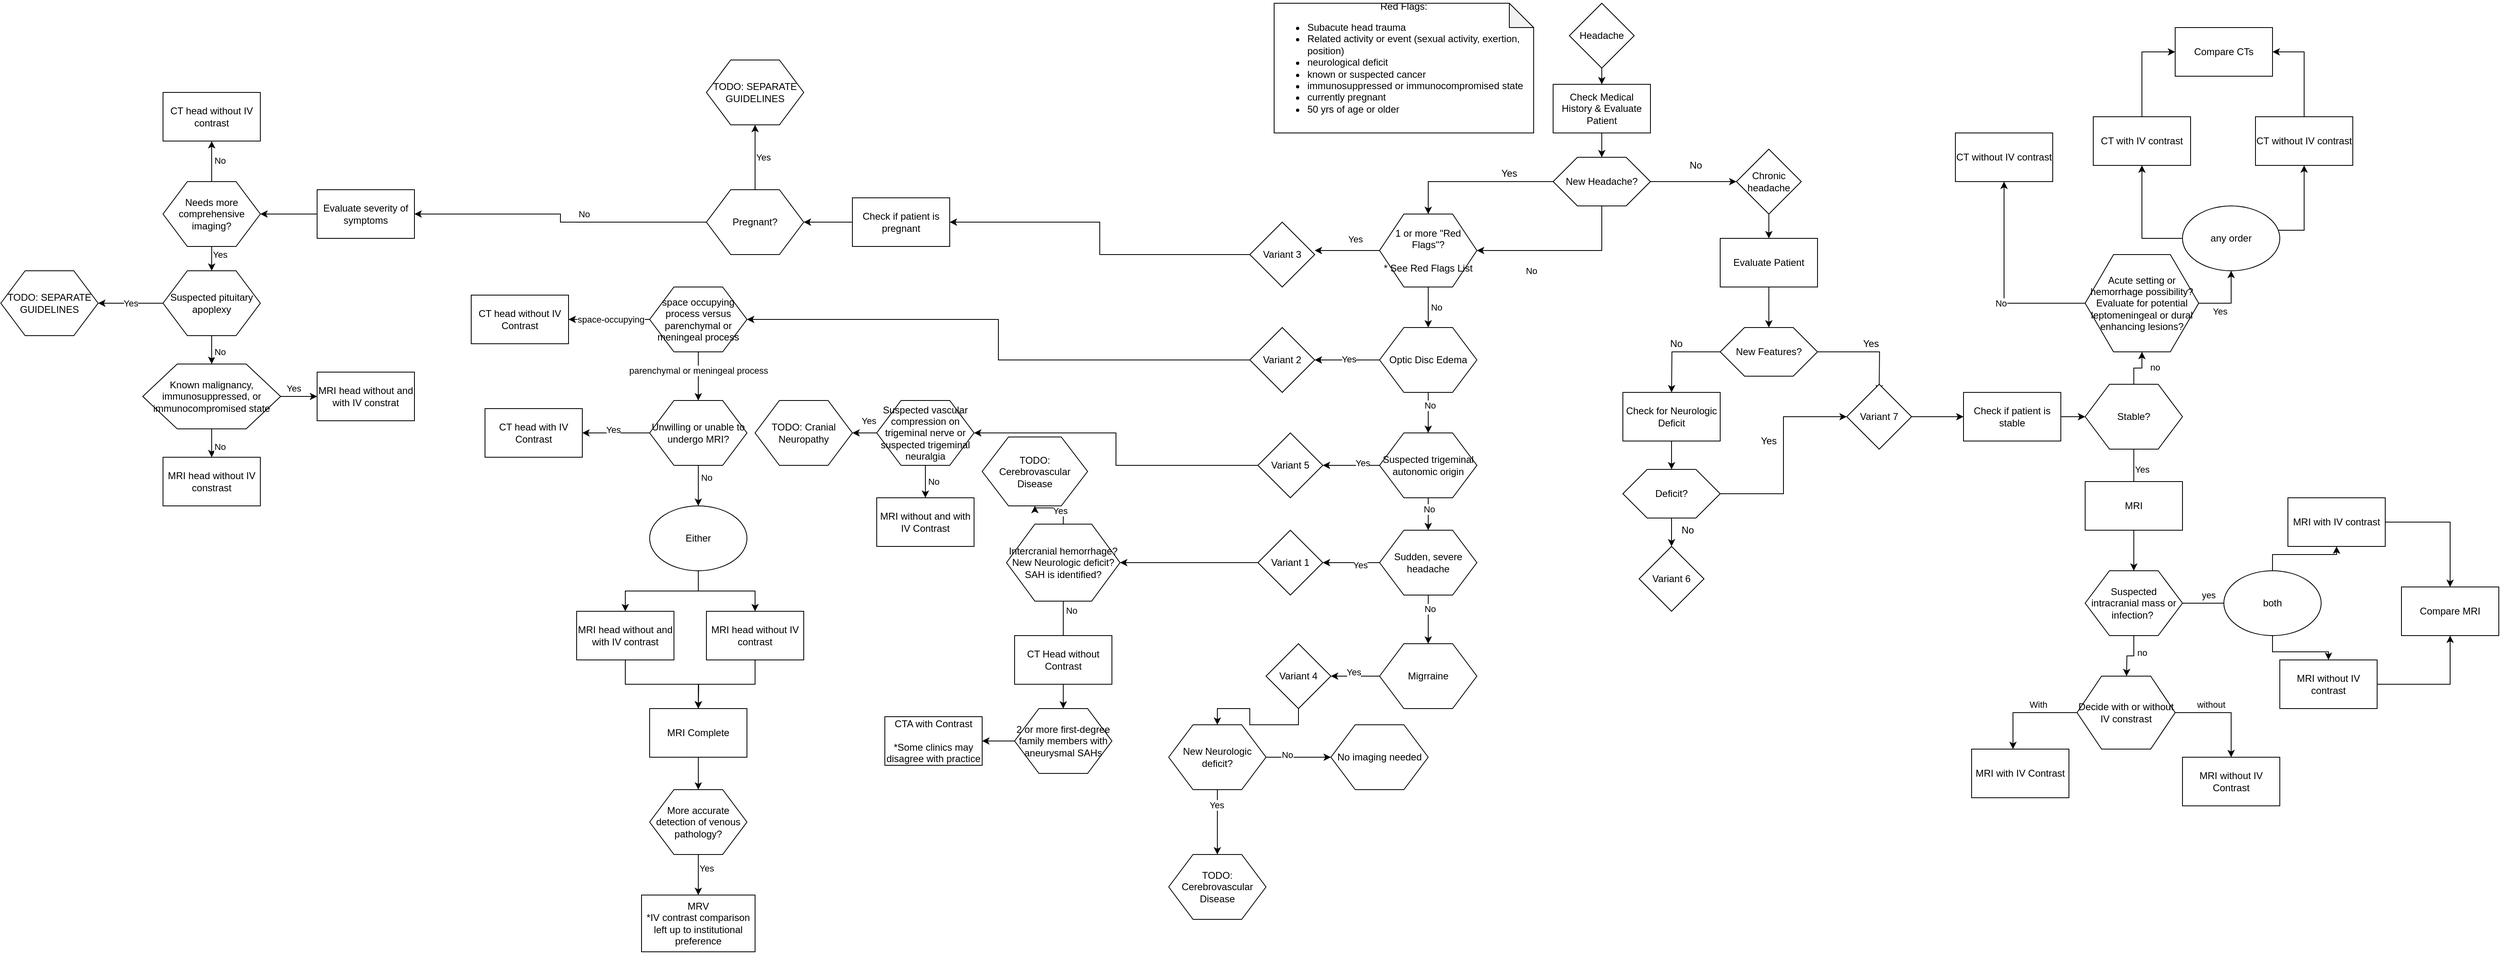 <mxfile version="13.3.1" type="github">
  <diagram id="C5RBs43oDa-KdzZeNtuy" name="Page-1">
    <mxGraphModel dx="3192" dy="763" grid="1" gridSize="10" guides="1" tooltips="1" connect="1" arrows="1" fold="1" page="1" pageScale="1" pageWidth="827" pageHeight="1169" math="0" shadow="0">
      <root>
        <mxCell id="WIyWlLk6GJQsqaUBKTNV-0" />
        <mxCell id="WIyWlLk6GJQsqaUBKTNV-1" parent="WIyWlLk6GJQsqaUBKTNV-0" />
        <mxCell id="Id9Vc4TAqnPLpu0wvonf-26" style="edgeStyle=orthogonalEdgeStyle;rounded=0;orthogonalLoop=1;jettySize=auto;html=1;entryX=0.5;entryY=0;entryDx=0;entryDy=0;" parent="WIyWlLk6GJQsqaUBKTNV-1" source="Id9Vc4TAqnPLpu0wvonf-0" target="Id9Vc4TAqnPLpu0wvonf-25" edge="1">
          <mxGeometry relative="1" as="geometry" />
        </mxCell>
        <mxCell id="Id9Vc4TAqnPLpu0wvonf-0" value="Headache" style="rhombus;whiteSpace=wrap;html=1;" parent="WIyWlLk6GJQsqaUBKTNV-1" vertex="1">
          <mxGeometry x="374" y="10" width="80" height="80" as="geometry" />
        </mxCell>
        <mxCell id="Id9Vc4TAqnPLpu0wvonf-4" value="" style="edgeStyle=orthogonalEdgeStyle;rounded=0;orthogonalLoop=1;jettySize=auto;html=1;" parent="WIyWlLk6GJQsqaUBKTNV-1" source="Id9Vc4TAqnPLpu0wvonf-1" target="Id9Vc4TAqnPLpu0wvonf-3" edge="1">
          <mxGeometry relative="1" as="geometry" />
        </mxCell>
        <mxCell id="Id9Vc4TAqnPLpu0wvonf-6" value="" style="edgeStyle=orthogonalEdgeStyle;rounded=0;orthogonalLoop=1;jettySize=auto;html=1;entryX=0;entryY=0.5;entryDx=0;entryDy=0;" parent="WIyWlLk6GJQsqaUBKTNV-1" source="Id9Vc4TAqnPLpu0wvonf-1" target="Id9Vc4TAqnPLpu0wvonf-9" edge="1">
          <mxGeometry relative="1" as="geometry">
            <mxPoint x="559.966" y="260" as="targetPoint" />
          </mxGeometry>
        </mxCell>
        <mxCell id="Id9Vc4TAqnPLpu0wvonf-107" style="edgeStyle=orthogonalEdgeStyle;rounded=0;orthogonalLoop=1;jettySize=auto;html=1;exitX=0.5;exitY=1;exitDx=0;exitDy=0;entryX=1;entryY=0.5;entryDx=0;entryDy=0;" parent="WIyWlLk6GJQsqaUBKTNV-1" source="Id9Vc4TAqnPLpu0wvonf-1" target="Id9Vc4TAqnPLpu0wvonf-3" edge="1">
          <mxGeometry relative="1" as="geometry" />
        </mxCell>
        <mxCell id="Id9Vc4TAqnPLpu0wvonf-108" value="No" style="edgeLabel;html=1;align=center;verticalAlign=middle;resizable=0;points=[];" parent="Id9Vc4TAqnPLpu0wvonf-107" vertex="1" connectable="0">
          <mxGeometry x="-0.588" y="-27" relative="1" as="geometry">
            <mxPoint x="-60" y="37" as="offset" />
          </mxGeometry>
        </mxCell>
        <mxCell id="Id9Vc4TAqnPLpu0wvonf-1" value="New Headache?" style="shape=hexagon;perimeter=hexagonPerimeter2;rounded=0;whiteSpace=wrap;html=1;" parent="WIyWlLk6GJQsqaUBKTNV-1" vertex="1">
          <mxGeometry x="354" y="200" width="120" height="60" as="geometry" />
        </mxCell>
        <mxCell id="Id9Vc4TAqnPLpu0wvonf-110" style="edgeStyle=orthogonalEdgeStyle;rounded=0;orthogonalLoop=1;jettySize=auto;html=1;exitX=0.5;exitY=1;exitDx=0;exitDy=0;entryX=0.5;entryY=0;entryDx=0;entryDy=0;" parent="WIyWlLk6GJQsqaUBKTNV-1" source="Id9Vc4TAqnPLpu0wvonf-3" edge="1">
          <mxGeometry relative="1" as="geometry">
            <mxPoint x="200" y="360" as="targetPoint" />
          </mxGeometry>
        </mxCell>
        <mxCell id="Id9Vc4TAqnPLpu0wvonf-115" value="" style="edgeStyle=orthogonalEdgeStyle;rounded=0;orthogonalLoop=1;jettySize=auto;html=1;" parent="WIyWlLk6GJQsqaUBKTNV-1" source="Id9Vc4TAqnPLpu0wvonf-3" edge="1">
          <mxGeometry relative="1" as="geometry">
            <mxPoint x="60" y="315" as="targetPoint" />
          </mxGeometry>
        </mxCell>
        <mxCell id="Id9Vc4TAqnPLpu0wvonf-116" value="Yes" style="edgeLabel;html=1;align=center;verticalAlign=middle;resizable=0;points=[];" parent="Id9Vc4TAqnPLpu0wvonf-115" vertex="1" connectable="0">
          <mxGeometry x="0.025" y="-2" relative="1" as="geometry">
            <mxPoint x="11" y="-13" as="offset" />
          </mxGeometry>
        </mxCell>
        <mxCell id="Id9Vc4TAqnPLpu0wvonf-119" style="edgeStyle=orthogonalEdgeStyle;rounded=0;orthogonalLoop=1;jettySize=auto;html=1;" parent="WIyWlLk6GJQsqaUBKTNV-1" source="Id9Vc4TAqnPLpu0wvonf-3" target="Id9Vc4TAqnPLpu0wvonf-118" edge="1">
          <mxGeometry relative="1" as="geometry" />
        </mxCell>
        <mxCell id="Id9Vc4TAqnPLpu0wvonf-120" value="No" style="edgeLabel;html=1;align=center;verticalAlign=middle;resizable=0;points=[];" parent="Id9Vc4TAqnPLpu0wvonf-119" vertex="1" connectable="0">
          <mxGeometry y="4" relative="1" as="geometry">
            <mxPoint x="6" as="offset" />
          </mxGeometry>
        </mxCell>
        <mxCell id="Id9Vc4TAqnPLpu0wvonf-3" value="1 or more &quot;Red Flags&quot;?&lt;br&gt;&lt;br&gt;* See Red Flags List" style="shape=hexagon;perimeter=hexagonPerimeter2;rounded=0;whiteSpace=wrap;html=1;" parent="WIyWlLk6GJQsqaUBKTNV-1" vertex="1">
          <mxGeometry x="140" y="270" width="120" height="90" as="geometry" />
        </mxCell>
        <mxCell id="Id9Vc4TAqnPLpu0wvonf-7" value="Yes" style="text;html=1;strokeColor=none;fillColor=none;align=center;verticalAlign=middle;whiteSpace=wrap;rounded=0;" parent="WIyWlLk6GJQsqaUBKTNV-1" vertex="1">
          <mxGeometry x="280" y="210" width="40" height="20" as="geometry" />
        </mxCell>
        <mxCell id="Id9Vc4TAqnPLpu0wvonf-8" value="No" style="text;html=1;strokeColor=none;fillColor=none;align=center;verticalAlign=middle;whiteSpace=wrap;rounded=0;" parent="WIyWlLk6GJQsqaUBKTNV-1" vertex="1">
          <mxGeometry x="510" y="200" width="40" height="20" as="geometry" />
        </mxCell>
        <mxCell id="Id9Vc4TAqnPLpu0wvonf-29" style="edgeStyle=orthogonalEdgeStyle;rounded=0;orthogonalLoop=1;jettySize=auto;html=1;exitX=0.5;exitY=1;exitDx=0;exitDy=0;" parent="WIyWlLk6GJQsqaUBKTNV-1" source="Id9Vc4TAqnPLpu0wvonf-9" target="Id9Vc4TAqnPLpu0wvonf-28" edge="1">
          <mxGeometry relative="1" as="geometry" />
        </mxCell>
        <mxCell id="Id9Vc4TAqnPLpu0wvonf-9" value="Chronic headache" style="rhombus;whiteSpace=wrap;html=1;" parent="WIyWlLk6GJQsqaUBKTNV-1" vertex="1">
          <mxGeometry x="580" y="190" width="80" height="80" as="geometry" />
        </mxCell>
        <mxCell id="Id9Vc4TAqnPLpu0wvonf-13" value="" style="edgeStyle=orthogonalEdgeStyle;rounded=0;orthogonalLoop=1;jettySize=auto;html=1;" parent="WIyWlLk6GJQsqaUBKTNV-1" source="Id9Vc4TAqnPLpu0wvonf-10" edge="1">
          <mxGeometry relative="1" as="geometry">
            <mxPoint x="500.034" y="490.0" as="targetPoint" />
          </mxGeometry>
        </mxCell>
        <mxCell id="Id9Vc4TAqnPLpu0wvonf-15" value="" style="edgeStyle=orthogonalEdgeStyle;rounded=0;orthogonalLoop=1;jettySize=auto;html=1;" parent="WIyWlLk6GJQsqaUBKTNV-1" source="Id9Vc4TAqnPLpu0wvonf-10" edge="1">
          <mxGeometry relative="1" as="geometry">
            <mxPoint x="755.966" y="490.0" as="targetPoint" />
          </mxGeometry>
        </mxCell>
        <mxCell id="Id9Vc4TAqnPLpu0wvonf-10" value="New Features?" style="shape=hexagon;perimeter=hexagonPerimeter2;rounded=0;whiteSpace=wrap;html=1;" parent="WIyWlLk6GJQsqaUBKTNV-1" vertex="1">
          <mxGeometry x="560" y="410" width="120" height="60" as="geometry" />
        </mxCell>
        <mxCell id="Id9Vc4TAqnPLpu0wvonf-16" value="Variant 6" style="rhombus;whiteSpace=wrap;html=1;" parent="WIyWlLk6GJQsqaUBKTNV-1" vertex="1">
          <mxGeometry x="460" y="680" width="80" height="80" as="geometry" />
        </mxCell>
        <mxCell id="Id9Vc4TAqnPLpu0wvonf-38" style="edgeStyle=orthogonalEdgeStyle;rounded=0;orthogonalLoop=1;jettySize=auto;html=1;entryX=0;entryY=0.5;entryDx=0;entryDy=0;" parent="WIyWlLk6GJQsqaUBKTNV-1" source="Id9Vc4TAqnPLpu0wvonf-17" target="Id9Vc4TAqnPLpu0wvonf-37" edge="1">
          <mxGeometry relative="1" as="geometry" />
        </mxCell>
        <mxCell id="Id9Vc4TAqnPLpu0wvonf-17" value="Variant 7" style="rhombus;whiteSpace=wrap;html=1;" parent="WIyWlLk6GJQsqaUBKTNV-1" vertex="1">
          <mxGeometry x="716" y="480" width="80" height="80" as="geometry" />
        </mxCell>
        <mxCell id="Id9Vc4TAqnPLpu0wvonf-18" value="No" style="text;html=1;strokeColor=none;fillColor=none;align=center;verticalAlign=middle;whiteSpace=wrap;rounded=0;" parent="WIyWlLk6GJQsqaUBKTNV-1" vertex="1">
          <mxGeometry x="486" y="420" width="40" height="20" as="geometry" />
        </mxCell>
        <mxCell id="Id9Vc4TAqnPLpu0wvonf-19" value="Yes" style="text;html=1;strokeColor=none;fillColor=none;align=center;verticalAlign=middle;whiteSpace=wrap;rounded=0;" parent="WIyWlLk6GJQsqaUBKTNV-1" vertex="1">
          <mxGeometry x="726" y="420" width="40" height="20" as="geometry" />
        </mxCell>
        <mxCell id="Id9Vc4TAqnPLpu0wvonf-34" style="edgeStyle=orthogonalEdgeStyle;rounded=0;orthogonalLoop=1;jettySize=auto;html=1;entryX=0.5;entryY=0;entryDx=0;entryDy=0;" parent="WIyWlLk6GJQsqaUBKTNV-1" source="Id9Vc4TAqnPLpu0wvonf-20" target="Id9Vc4TAqnPLpu0wvonf-31" edge="1">
          <mxGeometry relative="1" as="geometry" />
        </mxCell>
        <mxCell id="Id9Vc4TAqnPLpu0wvonf-20" value="Check for Neurologic Deficit" style="rounded=0;whiteSpace=wrap;html=1;" parent="WIyWlLk6GJQsqaUBKTNV-1" vertex="1">
          <mxGeometry x="440" y="490" width="120" height="60" as="geometry" />
        </mxCell>
        <mxCell id="Id9Vc4TAqnPLpu0wvonf-23" value="No" style="text;html=1;strokeColor=none;fillColor=none;align=center;verticalAlign=middle;whiteSpace=wrap;rounded=0;" parent="WIyWlLk6GJQsqaUBKTNV-1" vertex="1">
          <mxGeometry x="500" y="650" width="40" height="20" as="geometry" />
        </mxCell>
        <mxCell id="Id9Vc4TAqnPLpu0wvonf-24" value="Yes" style="text;html=1;strokeColor=none;fillColor=none;align=center;verticalAlign=middle;whiteSpace=wrap;rounded=0;" parent="WIyWlLk6GJQsqaUBKTNV-1" vertex="1">
          <mxGeometry x="600" y="540" width="40" height="20" as="geometry" />
        </mxCell>
        <mxCell id="Id9Vc4TAqnPLpu0wvonf-27" style="edgeStyle=orthogonalEdgeStyle;rounded=0;orthogonalLoop=1;jettySize=auto;html=1;entryX=0.5;entryY=0;entryDx=0;entryDy=0;" parent="WIyWlLk6GJQsqaUBKTNV-1" source="Id9Vc4TAqnPLpu0wvonf-25" target="Id9Vc4TAqnPLpu0wvonf-1" edge="1">
          <mxGeometry relative="1" as="geometry" />
        </mxCell>
        <mxCell id="Id9Vc4TAqnPLpu0wvonf-25" value="Check Medical History &amp;amp; Evaluate Patient" style="rounded=0;whiteSpace=wrap;html=1;" parent="WIyWlLk6GJQsqaUBKTNV-1" vertex="1">
          <mxGeometry x="354" y="110" width="120" height="60" as="geometry" />
        </mxCell>
        <mxCell id="Id9Vc4TAqnPLpu0wvonf-30" style="edgeStyle=orthogonalEdgeStyle;rounded=0;orthogonalLoop=1;jettySize=auto;html=1;entryX=0.5;entryY=0;entryDx=0;entryDy=0;" parent="WIyWlLk6GJQsqaUBKTNV-1" source="Id9Vc4TAqnPLpu0wvonf-28" target="Id9Vc4TAqnPLpu0wvonf-10" edge="1">
          <mxGeometry relative="1" as="geometry" />
        </mxCell>
        <mxCell id="Id9Vc4TAqnPLpu0wvonf-28" value="Evaluate Patient" style="rounded=0;whiteSpace=wrap;html=1;" parent="WIyWlLk6GJQsqaUBKTNV-1" vertex="1">
          <mxGeometry x="560" y="300" width="120" height="60" as="geometry" />
        </mxCell>
        <mxCell id="Id9Vc4TAqnPLpu0wvonf-32" style="edgeStyle=orthogonalEdgeStyle;rounded=0;orthogonalLoop=1;jettySize=auto;html=1;entryX=0;entryY=0.5;entryDx=0;entryDy=0;" parent="WIyWlLk6GJQsqaUBKTNV-1" source="Id9Vc4TAqnPLpu0wvonf-31" target="Id9Vc4TAqnPLpu0wvonf-17" edge="1">
          <mxGeometry relative="1" as="geometry" />
        </mxCell>
        <mxCell id="Id9Vc4TAqnPLpu0wvonf-33" style="edgeStyle=orthogonalEdgeStyle;rounded=0;orthogonalLoop=1;jettySize=auto;html=1;entryX=0.5;entryY=0;entryDx=0;entryDy=0;" parent="WIyWlLk6GJQsqaUBKTNV-1" source="Id9Vc4TAqnPLpu0wvonf-31" target="Id9Vc4TAqnPLpu0wvonf-16" edge="1">
          <mxGeometry relative="1" as="geometry" />
        </mxCell>
        <mxCell id="Id9Vc4TAqnPLpu0wvonf-31" value="Deficit?" style="shape=hexagon;perimeter=hexagonPerimeter2;rounded=0;whiteSpace=wrap;html=1;" parent="WIyWlLk6GJQsqaUBKTNV-1" vertex="1">
          <mxGeometry x="440" y="585" width="120" height="60" as="geometry" />
        </mxCell>
        <mxCell id="Id9Vc4TAqnPLpu0wvonf-40" style="edgeStyle=orthogonalEdgeStyle;rounded=0;orthogonalLoop=1;jettySize=auto;html=1;entryX=0;entryY=0.5;entryDx=0;entryDy=0;" parent="WIyWlLk6GJQsqaUBKTNV-1" source="Id9Vc4TAqnPLpu0wvonf-37" target="Id9Vc4TAqnPLpu0wvonf-39" edge="1">
          <mxGeometry relative="1" as="geometry" />
        </mxCell>
        <mxCell id="Id9Vc4TAqnPLpu0wvonf-37" value="Check if patient is stable" style="rounded=0;whiteSpace=wrap;html=1;" parent="WIyWlLk6GJQsqaUBKTNV-1" vertex="1">
          <mxGeometry x="860" y="490" width="120" height="60" as="geometry" />
        </mxCell>
        <mxCell id="Id9Vc4TAqnPLpu0wvonf-42" value="" style="edgeStyle=orthogonalEdgeStyle;rounded=0;orthogonalLoop=1;jettySize=auto;html=1;" parent="WIyWlLk6GJQsqaUBKTNV-1" source="Id9Vc4TAqnPLpu0wvonf-39" edge="1">
          <mxGeometry relative="1" as="geometry">
            <mxPoint x="1070" y="640" as="targetPoint" />
          </mxGeometry>
        </mxCell>
        <mxCell id="Id9Vc4TAqnPLpu0wvonf-43" value="Yes" style="edgeLabel;html=1;align=center;verticalAlign=middle;resizable=0;points=[];" parent="Id9Vc4TAqnPLpu0wvonf-42" vertex="1" connectable="0">
          <mxGeometry x="-0.075" y="3" relative="1" as="geometry">
            <mxPoint x="7" y="-12.5" as="offset" />
          </mxGeometry>
        </mxCell>
        <mxCell id="Id9Vc4TAqnPLpu0wvonf-63" style="edgeStyle=orthogonalEdgeStyle;rounded=0;orthogonalLoop=1;jettySize=auto;html=1;entryX=0.5;entryY=1;entryDx=0;entryDy=0;" parent="WIyWlLk6GJQsqaUBKTNV-1" source="Id9Vc4TAqnPLpu0wvonf-39" target="Id9Vc4TAqnPLpu0wvonf-50" edge="1">
          <mxGeometry relative="1" as="geometry" />
        </mxCell>
        <mxCell id="Id9Vc4TAqnPLpu0wvonf-76" value="no" style="edgeLabel;html=1;align=center;verticalAlign=middle;resizable=0;points=[];" parent="Id9Vc4TAqnPLpu0wvonf-63" vertex="1" connectable="0">
          <mxGeometry y="1" relative="1" as="geometry">
            <mxPoint x="21" as="offset" />
          </mxGeometry>
        </mxCell>
        <mxCell id="Id9Vc4TAqnPLpu0wvonf-39" value="Stable?" style="shape=hexagon;perimeter=hexagonPerimeter2;whiteSpace=wrap;html=1;" parent="WIyWlLk6GJQsqaUBKTNV-1" vertex="1">
          <mxGeometry x="1010" y="480" width="120" height="80" as="geometry" />
        </mxCell>
        <mxCell id="Id9Vc4TAqnPLpu0wvonf-47" value="CT without IV contrast" style="rounded=0;whiteSpace=wrap;html=1;" parent="WIyWlLk6GJQsqaUBKTNV-1" vertex="1">
          <mxGeometry x="850" y="170" width="120" height="60" as="geometry" />
        </mxCell>
        <mxCell id="Id9Vc4TAqnPLpu0wvonf-78" style="edgeStyle=orthogonalEdgeStyle;rounded=0;orthogonalLoop=1;jettySize=auto;html=1;entryX=0.5;entryY=0;entryDx=0;entryDy=0;" parent="WIyWlLk6GJQsqaUBKTNV-1" source="Id9Vc4TAqnPLpu0wvonf-49" target="Id9Vc4TAqnPLpu0wvonf-77" edge="1">
          <mxGeometry relative="1" as="geometry" />
        </mxCell>
        <mxCell id="Id9Vc4TAqnPLpu0wvonf-49" value="MRI" style="rounded=0;whiteSpace=wrap;html=1;" parent="WIyWlLk6GJQsqaUBKTNV-1" vertex="1">
          <mxGeometry x="1010" y="600" width="120" height="60" as="geometry" />
        </mxCell>
        <mxCell id="Id9Vc4TAqnPLpu0wvonf-64" style="edgeStyle=orthogonalEdgeStyle;rounded=0;orthogonalLoop=1;jettySize=auto;html=1;" parent="WIyWlLk6GJQsqaUBKTNV-1" source="Id9Vc4TAqnPLpu0wvonf-50" target="Id9Vc4TAqnPLpu0wvonf-47" edge="1">
          <mxGeometry relative="1" as="geometry" />
        </mxCell>
        <mxCell id="Id9Vc4TAqnPLpu0wvonf-74" value="No" style="edgeLabel;html=1;align=center;verticalAlign=middle;resizable=0;points=[];" parent="Id9Vc4TAqnPLpu0wvonf-64" vertex="1" connectable="0">
          <mxGeometry x="-0.133" y="2" relative="1" as="geometry">
            <mxPoint x="-2" y="8" as="offset" />
          </mxGeometry>
        </mxCell>
        <mxCell id="Id9Vc4TAqnPLpu0wvonf-66" style="edgeStyle=orthogonalEdgeStyle;rounded=0;orthogonalLoop=1;jettySize=auto;html=1;exitX=1;exitY=0.5;exitDx=0;exitDy=0;entryX=0.5;entryY=1;entryDx=0;entryDy=0;" parent="WIyWlLk6GJQsqaUBKTNV-1" source="Id9Vc4TAqnPLpu0wvonf-50" target="Id9Vc4TAqnPLpu0wvonf-65" edge="1">
          <mxGeometry relative="1" as="geometry" />
        </mxCell>
        <mxCell id="Id9Vc4TAqnPLpu0wvonf-75" value="Yes" style="edgeLabel;html=1;align=center;verticalAlign=middle;resizable=0;points=[];" parent="Id9Vc4TAqnPLpu0wvonf-66" vertex="1" connectable="0">
          <mxGeometry x="-0.367" y="1" relative="1" as="geometry">
            <mxPoint y="11" as="offset" />
          </mxGeometry>
        </mxCell>
        <mxCell id="Id9Vc4TAqnPLpu0wvonf-50" value="Acute setting or hemorrhage possibility? Evaluate for potential leptomeningeal or dural enhancing lesions?" style="shape=hexagon;perimeter=hexagonPerimeter2;whiteSpace=wrap;html=1;" parent="WIyWlLk6GJQsqaUBKTNV-1" vertex="1">
          <mxGeometry x="1010" y="320" width="140" height="120" as="geometry" />
        </mxCell>
        <mxCell id="Id9Vc4TAqnPLpu0wvonf-72" style="edgeStyle=orthogonalEdgeStyle;rounded=0;orthogonalLoop=1;jettySize=auto;html=1;entryX=0.5;entryY=1;entryDx=0;entryDy=0;" parent="WIyWlLk6GJQsqaUBKTNV-1" source="Id9Vc4TAqnPLpu0wvonf-65" target="Id9Vc4TAqnPLpu0wvonf-67" edge="1">
          <mxGeometry relative="1" as="geometry">
            <Array as="points">
              <mxPoint x="1080" y="300" />
            </Array>
          </mxGeometry>
        </mxCell>
        <mxCell id="Id9Vc4TAqnPLpu0wvonf-73" style="edgeStyle=orthogonalEdgeStyle;rounded=0;orthogonalLoop=1;jettySize=auto;html=1;entryX=0.5;entryY=1;entryDx=0;entryDy=0;" parent="WIyWlLk6GJQsqaUBKTNV-1" source="Id9Vc4TAqnPLpu0wvonf-65" target="Id9Vc4TAqnPLpu0wvonf-68" edge="1">
          <mxGeometry relative="1" as="geometry">
            <Array as="points">
              <mxPoint x="1280" y="290" />
              <mxPoint x="1280" y="290" />
            </Array>
          </mxGeometry>
        </mxCell>
        <mxCell id="Id9Vc4TAqnPLpu0wvonf-65" value="any order" style="ellipse;whiteSpace=wrap;html=1;" parent="WIyWlLk6GJQsqaUBKTNV-1" vertex="1">
          <mxGeometry x="1130" y="260" width="120" height="80" as="geometry" />
        </mxCell>
        <mxCell id="Id9Vc4TAqnPLpu0wvonf-70" style="edgeStyle=orthogonalEdgeStyle;rounded=0;orthogonalLoop=1;jettySize=auto;html=1;entryX=0;entryY=0.5;entryDx=0;entryDy=0;" parent="WIyWlLk6GJQsqaUBKTNV-1" source="Id9Vc4TAqnPLpu0wvonf-67" target="Id9Vc4TAqnPLpu0wvonf-69" edge="1">
          <mxGeometry relative="1" as="geometry" />
        </mxCell>
        <mxCell id="Id9Vc4TAqnPLpu0wvonf-67" value="CT with IV contrast" style="rounded=0;whiteSpace=wrap;html=1;" parent="WIyWlLk6GJQsqaUBKTNV-1" vertex="1">
          <mxGeometry x="1020" y="150" width="120" height="60" as="geometry" />
        </mxCell>
        <mxCell id="Id9Vc4TAqnPLpu0wvonf-71" style="edgeStyle=orthogonalEdgeStyle;rounded=0;orthogonalLoop=1;jettySize=auto;html=1;entryX=1;entryY=0.5;entryDx=0;entryDy=0;" parent="WIyWlLk6GJQsqaUBKTNV-1" source="Id9Vc4TAqnPLpu0wvonf-68" target="Id9Vc4TAqnPLpu0wvonf-69" edge="1">
          <mxGeometry relative="1" as="geometry" />
        </mxCell>
        <mxCell id="Id9Vc4TAqnPLpu0wvonf-68" value="CT without IV contrast" style="rounded=0;whiteSpace=wrap;html=1;" parent="WIyWlLk6GJQsqaUBKTNV-1" vertex="1">
          <mxGeometry x="1220" y="150" width="120" height="60" as="geometry" />
        </mxCell>
        <mxCell id="Id9Vc4TAqnPLpu0wvonf-69" value="Compare CTs" style="rounded=0;whiteSpace=wrap;html=1;" parent="WIyWlLk6GJQsqaUBKTNV-1" vertex="1">
          <mxGeometry x="1121" y="40" width="120" height="60" as="geometry" />
        </mxCell>
        <mxCell id="Id9Vc4TAqnPLpu0wvonf-80" value="" style="edgeStyle=orthogonalEdgeStyle;rounded=0;orthogonalLoop=1;jettySize=auto;html=1;" parent="WIyWlLk6GJQsqaUBKTNV-1" source="Id9Vc4TAqnPLpu0wvonf-77" edge="1">
          <mxGeometry relative="1" as="geometry">
            <mxPoint x="1210" y="750" as="targetPoint" />
          </mxGeometry>
        </mxCell>
        <mxCell id="Id9Vc4TAqnPLpu0wvonf-86" value="yes" style="edgeLabel;html=1;align=center;verticalAlign=middle;resizable=0;points=[];" parent="Id9Vc4TAqnPLpu0wvonf-80" vertex="1" connectable="0">
          <mxGeometry x="-0.2" y="-1" relative="1" as="geometry">
            <mxPoint y="-11" as="offset" />
          </mxGeometry>
        </mxCell>
        <mxCell id="Id9Vc4TAqnPLpu0wvonf-82" value="" style="edgeStyle=orthogonalEdgeStyle;rounded=0;orthogonalLoop=1;jettySize=auto;html=1;" parent="WIyWlLk6GJQsqaUBKTNV-1" source="Id9Vc4TAqnPLpu0wvonf-77" edge="1">
          <mxGeometry relative="1" as="geometry">
            <mxPoint x="1061" y="840" as="targetPoint" />
          </mxGeometry>
        </mxCell>
        <mxCell id="Id9Vc4TAqnPLpu0wvonf-87" value="no" style="edgeLabel;html=1;align=center;verticalAlign=middle;resizable=0;points=[];" parent="Id9Vc4TAqnPLpu0wvonf-82" vertex="1" connectable="0">
          <mxGeometry x="-0.288" y="1" relative="1" as="geometry">
            <mxPoint x="9" as="offset" />
          </mxGeometry>
        </mxCell>
        <mxCell id="Id9Vc4TAqnPLpu0wvonf-77" value="Suspected intracranial mass or infection?&amp;nbsp;" style="shape=hexagon;perimeter=hexagonPerimeter2;whiteSpace=wrap;html=1;" parent="WIyWlLk6GJQsqaUBKTNV-1" vertex="1">
          <mxGeometry x="1010" y="710" width="120" height="80" as="geometry" />
        </mxCell>
        <mxCell id="Id9Vc4TAqnPLpu0wvonf-89" value="" style="edgeStyle=orthogonalEdgeStyle;rounded=0;orthogonalLoop=1;jettySize=auto;html=1;entryX=0.5;entryY=1;entryDx=0;entryDy=0;" parent="WIyWlLk6GJQsqaUBKTNV-1" source="Id9Vc4TAqnPLpu0wvonf-85" target="Id9Vc4TAqnPLpu0wvonf-90" edge="1">
          <mxGeometry relative="1" as="geometry">
            <mxPoint x="1241" y="670" as="targetPoint" />
          </mxGeometry>
        </mxCell>
        <mxCell id="Id9Vc4TAqnPLpu0wvonf-92" style="edgeStyle=orthogonalEdgeStyle;rounded=0;orthogonalLoop=1;jettySize=auto;html=1;entryX=0.5;entryY=0;entryDx=0;entryDy=0;" parent="WIyWlLk6GJQsqaUBKTNV-1" source="Id9Vc4TAqnPLpu0wvonf-85" target="Id9Vc4TAqnPLpu0wvonf-91" edge="1">
          <mxGeometry relative="1" as="geometry" />
        </mxCell>
        <mxCell id="Id9Vc4TAqnPLpu0wvonf-85" value="both" style="ellipse;whiteSpace=wrap;html=1;" parent="WIyWlLk6GJQsqaUBKTNV-1" vertex="1">
          <mxGeometry x="1181" y="710" width="120" height="80" as="geometry" />
        </mxCell>
        <mxCell id="Id9Vc4TAqnPLpu0wvonf-94" style="edgeStyle=orthogonalEdgeStyle;rounded=0;orthogonalLoop=1;jettySize=auto;html=1;entryX=0.5;entryY=0;entryDx=0;entryDy=0;" parent="WIyWlLk6GJQsqaUBKTNV-1" source="Id9Vc4TAqnPLpu0wvonf-90" target="Id9Vc4TAqnPLpu0wvonf-93" edge="1">
          <mxGeometry relative="1" as="geometry" />
        </mxCell>
        <mxCell id="Id9Vc4TAqnPLpu0wvonf-90" value="MRI with IV contrast" style="rounded=0;whiteSpace=wrap;html=1;" parent="WIyWlLk6GJQsqaUBKTNV-1" vertex="1">
          <mxGeometry x="1260" y="620" width="120" height="60" as="geometry" />
        </mxCell>
        <mxCell id="Id9Vc4TAqnPLpu0wvonf-95" style="edgeStyle=orthogonalEdgeStyle;rounded=0;orthogonalLoop=1;jettySize=auto;html=1;entryX=0.5;entryY=1;entryDx=0;entryDy=0;" parent="WIyWlLk6GJQsqaUBKTNV-1" source="Id9Vc4TAqnPLpu0wvonf-91" target="Id9Vc4TAqnPLpu0wvonf-93" edge="1">
          <mxGeometry relative="1" as="geometry" />
        </mxCell>
        <mxCell id="Id9Vc4TAqnPLpu0wvonf-91" value="MRI without IV contrast" style="rounded=0;whiteSpace=wrap;html=1;" parent="WIyWlLk6GJQsqaUBKTNV-1" vertex="1">
          <mxGeometry x="1250" y="820" width="120" height="60" as="geometry" />
        </mxCell>
        <mxCell id="Id9Vc4TAqnPLpu0wvonf-93" value="Compare MRI" style="rounded=0;whiteSpace=wrap;html=1;" parent="WIyWlLk6GJQsqaUBKTNV-1" vertex="1">
          <mxGeometry x="1400" y="730" width="120" height="60" as="geometry" />
        </mxCell>
        <mxCell id="Id9Vc4TAqnPLpu0wvonf-100" style="edgeStyle=orthogonalEdgeStyle;rounded=0;orthogonalLoop=1;jettySize=auto;html=1;entryX=0.5;entryY=0;entryDx=0;entryDy=0;" parent="WIyWlLk6GJQsqaUBKTNV-1" source="Id9Vc4TAqnPLpu0wvonf-97" target="Id9Vc4TAqnPLpu0wvonf-99" edge="1">
          <mxGeometry relative="1" as="geometry" />
        </mxCell>
        <mxCell id="Id9Vc4TAqnPLpu0wvonf-103" value="without" style="edgeLabel;html=1;align=center;verticalAlign=middle;resizable=0;points=[];" parent="Id9Vc4TAqnPLpu0wvonf-100" vertex="1" connectable="0">
          <mxGeometry x="-0.302" y="3" relative="1" as="geometry">
            <mxPoint y="-7" as="offset" />
          </mxGeometry>
        </mxCell>
        <mxCell id="Id9Vc4TAqnPLpu0wvonf-101" style="edgeStyle=orthogonalEdgeStyle;rounded=0;orthogonalLoop=1;jettySize=auto;html=1;entryX=0.425;entryY=0;entryDx=0;entryDy=0;entryPerimeter=0;" parent="WIyWlLk6GJQsqaUBKTNV-1" source="Id9Vc4TAqnPLpu0wvonf-97" target="Id9Vc4TAqnPLpu0wvonf-98" edge="1">
          <mxGeometry relative="1" as="geometry" />
        </mxCell>
        <mxCell id="Id9Vc4TAqnPLpu0wvonf-102" value="With" style="edgeLabel;html=1;align=center;verticalAlign=middle;resizable=0;points=[];" parent="Id9Vc4TAqnPLpu0wvonf-101" vertex="1" connectable="0">
          <mxGeometry x="-0.231" y="2" relative="1" as="geometry">
            <mxPoint x="-1" y="-12" as="offset" />
          </mxGeometry>
        </mxCell>
        <mxCell id="Id9Vc4TAqnPLpu0wvonf-97" value="Decide with or without IV constrast" style="shape=hexagon;perimeter=hexagonPerimeter2;whiteSpace=wrap;html=1;" parent="WIyWlLk6GJQsqaUBKTNV-1" vertex="1">
          <mxGeometry x="1000" y="840" width="121" height="90" as="geometry" />
        </mxCell>
        <mxCell id="Id9Vc4TAqnPLpu0wvonf-98" value="MRI with IV Contrast" style="rounded=0;whiteSpace=wrap;html=1;" parent="WIyWlLk6GJQsqaUBKTNV-1" vertex="1">
          <mxGeometry x="870" y="930" width="120" height="60" as="geometry" />
        </mxCell>
        <mxCell id="Id9Vc4TAqnPLpu0wvonf-99" value="&lt;span&gt;MRI without IV Contrast&lt;/span&gt;" style="rounded=0;whiteSpace=wrap;html=1;" parent="WIyWlLk6GJQsqaUBKTNV-1" vertex="1">
          <mxGeometry x="1130" y="940" width="120" height="60" as="geometry" />
        </mxCell>
        <mxCell id="Id9Vc4TAqnPLpu0wvonf-106" value="Red Flags:&lt;br&gt;&lt;div style=&quot;text-align: left&quot;&gt;&lt;ul&gt;&lt;li&gt;Subacute head trauma&lt;/li&gt;&lt;li&gt;&lt;span style=&quot;text-align: center&quot;&gt;Related activity or event (sexual activity, exertion, position)&lt;/span&gt;&lt;/li&gt;&lt;li&gt;&lt;span style=&quot;text-align: center&quot;&gt;neurological deficit&lt;br&gt;&lt;/span&gt;&lt;/li&gt;&lt;li&gt;&lt;span style=&quot;text-align: center&quot;&gt;known or suspected cancer&lt;br&gt;&lt;/span&gt;&lt;/li&gt;&lt;li&gt;&lt;span style=&quot;text-align: center&quot;&gt;immunosuppressed or immunocompromised state&lt;br&gt;&lt;/span&gt;&lt;/li&gt;&lt;li&gt;&lt;span style=&quot;text-align: center&quot;&gt;currently pregnant&lt;br&gt;&lt;/span&gt;&lt;/li&gt;&lt;li&gt;&lt;span style=&quot;text-align: center&quot;&gt;50 yrs of age or older&lt;/span&gt;&lt;/li&gt;&lt;/ul&gt;&lt;/div&gt;&lt;span&gt;&lt;br&gt;&lt;/span&gt;" style="shape=note;whiteSpace=wrap;html=1;backgroundOutline=1;darkOpacity=0.05;" parent="WIyWlLk6GJQsqaUBKTNV-1" vertex="1">
          <mxGeometry x="10" y="10" width="320" height="160" as="geometry" />
        </mxCell>
        <mxCell id="Id9Vc4TAqnPLpu0wvonf-123" style="edgeStyle=orthogonalEdgeStyle;rounded=0;orthogonalLoop=1;jettySize=auto;html=1;exitX=0;exitY=0.5;exitDx=0;exitDy=0;entryX=1;entryY=0.5;entryDx=0;entryDy=0;" parent="WIyWlLk6GJQsqaUBKTNV-1" source="Id9Vc4TAqnPLpu0wvonf-117" target="Id9Vc4TAqnPLpu0wvonf-121" edge="1">
          <mxGeometry relative="1" as="geometry" />
        </mxCell>
        <mxCell id="Id9Vc4TAqnPLpu0wvonf-117" value="Variant 3" style="rhombus;whiteSpace=wrap;html=1;" parent="WIyWlLk6GJQsqaUBKTNV-1" vertex="1">
          <mxGeometry x="-20" y="280" width="80" height="80" as="geometry" />
        </mxCell>
        <mxCell id="Id9Vc4TAqnPLpu0wvonf-165" style="edgeStyle=orthogonalEdgeStyle;rounded=0;orthogonalLoop=1;jettySize=auto;html=1;entryX=0.5;entryY=0;entryDx=0;entryDy=0;" parent="WIyWlLk6GJQsqaUBKTNV-1" source="Id9Vc4TAqnPLpu0wvonf-118" target="Id9Vc4TAqnPLpu0wvonf-164" edge="1">
          <mxGeometry relative="1" as="geometry" />
        </mxCell>
        <mxCell id="Id9Vc4TAqnPLpu0wvonf-177" value="No" style="edgeLabel;html=1;align=center;verticalAlign=middle;resizable=0;points=[];" parent="Id9Vc4TAqnPLpu0wvonf-165" vertex="1" connectable="0">
          <mxGeometry x="-0.36" y="2" relative="1" as="geometry">
            <mxPoint as="offset" />
          </mxGeometry>
        </mxCell>
        <mxCell id="Id9Vc4TAqnPLpu0wvonf-170" style="edgeStyle=orthogonalEdgeStyle;rounded=0;orthogonalLoop=1;jettySize=auto;html=1;exitX=0;exitY=0.5;exitDx=0;exitDy=0;entryX=1;entryY=0.5;entryDx=0;entryDy=0;" parent="WIyWlLk6GJQsqaUBKTNV-1" source="Id9Vc4TAqnPLpu0wvonf-118" target="Id9Vc4TAqnPLpu0wvonf-163" edge="1">
          <mxGeometry relative="1" as="geometry" />
        </mxCell>
        <mxCell id="Id9Vc4TAqnPLpu0wvonf-183" value="Yes" style="edgeLabel;html=1;align=center;verticalAlign=middle;resizable=0;points=[];" parent="Id9Vc4TAqnPLpu0wvonf-170" vertex="1" connectable="0">
          <mxGeometry x="-0.05" y="-1" relative="1" as="geometry">
            <mxPoint as="offset" />
          </mxGeometry>
        </mxCell>
        <mxCell id="Id9Vc4TAqnPLpu0wvonf-118" value="Optic Disc Edema" style="shape=hexagon;perimeter=hexagonPerimeter2;whiteSpace=wrap;html=1;" parent="WIyWlLk6GJQsqaUBKTNV-1" vertex="1">
          <mxGeometry x="140" y="410" width="120" height="80" as="geometry" />
        </mxCell>
        <mxCell id="Id9Vc4TAqnPLpu0wvonf-124" style="edgeStyle=orthogonalEdgeStyle;rounded=0;orthogonalLoop=1;jettySize=auto;html=1;entryX=1;entryY=0.5;entryDx=0;entryDy=0;" parent="WIyWlLk6GJQsqaUBKTNV-1" source="Id9Vc4TAqnPLpu0wvonf-121" target="Id9Vc4TAqnPLpu0wvonf-122" edge="1">
          <mxGeometry relative="1" as="geometry" />
        </mxCell>
        <mxCell id="Id9Vc4TAqnPLpu0wvonf-121" value="Check if patient is pregnant" style="rounded=0;whiteSpace=wrap;html=1;" parent="WIyWlLk6GJQsqaUBKTNV-1" vertex="1">
          <mxGeometry x="-510" y="250" width="120" height="60" as="geometry" />
        </mxCell>
        <mxCell id="Id9Vc4TAqnPLpu0wvonf-126" value="" style="edgeStyle=orthogonalEdgeStyle;rounded=0;orthogonalLoop=1;jettySize=auto;html=1;" parent="WIyWlLk6GJQsqaUBKTNV-1" source="Id9Vc4TAqnPLpu0wvonf-122" target="Id9Vc4TAqnPLpu0wvonf-125" edge="1">
          <mxGeometry relative="1" as="geometry" />
        </mxCell>
        <mxCell id="Id9Vc4TAqnPLpu0wvonf-127" value="Yes" style="edgeLabel;html=1;align=center;verticalAlign=middle;resizable=0;points=[];" parent="Id9Vc4TAqnPLpu0wvonf-126" vertex="1" connectable="0">
          <mxGeometry x="0.175" relative="1" as="geometry">
            <mxPoint x="10" y="7" as="offset" />
          </mxGeometry>
        </mxCell>
        <mxCell id="Id9Vc4TAqnPLpu0wvonf-131" style="edgeStyle=orthogonalEdgeStyle;rounded=0;orthogonalLoop=1;jettySize=auto;html=1;entryX=1;entryY=0.5;entryDx=0;entryDy=0;" parent="WIyWlLk6GJQsqaUBKTNV-1" source="Id9Vc4TAqnPLpu0wvonf-122" target="Id9Vc4TAqnPLpu0wvonf-130" edge="1">
          <mxGeometry relative="1" as="geometry" />
        </mxCell>
        <mxCell id="Id9Vc4TAqnPLpu0wvonf-132" value="No" style="edgeLabel;html=1;align=center;verticalAlign=middle;resizable=0;points=[];" parent="Id9Vc4TAqnPLpu0wvonf-131" vertex="1" connectable="0">
          <mxGeometry x="-0.2" y="-4" relative="1" as="geometry">
            <mxPoint x="-3" y="-6" as="offset" />
          </mxGeometry>
        </mxCell>
        <mxCell id="Id9Vc4TAqnPLpu0wvonf-122" value="Pregnant?" style="shape=hexagon;perimeter=hexagonPerimeter2;whiteSpace=wrap;html=1;" parent="WIyWlLk6GJQsqaUBKTNV-1" vertex="1">
          <mxGeometry x="-690" y="240" width="120" height="80" as="geometry" />
        </mxCell>
        <mxCell id="Id9Vc4TAqnPLpu0wvonf-125" value="TODO: SEPARATE GUIDELINES" style="shape=hexagon;perimeter=hexagonPerimeter2;whiteSpace=wrap;html=1;" parent="WIyWlLk6GJQsqaUBKTNV-1" vertex="1">
          <mxGeometry x="-690" y="80" width="120" height="80" as="geometry" />
        </mxCell>
        <mxCell id="Id9Vc4TAqnPLpu0wvonf-134" style="edgeStyle=orthogonalEdgeStyle;rounded=0;orthogonalLoop=1;jettySize=auto;html=1;entryX=1;entryY=0.5;entryDx=0;entryDy=0;" parent="WIyWlLk6GJQsqaUBKTNV-1" source="Id9Vc4TAqnPLpu0wvonf-130" edge="1">
          <mxGeometry relative="1" as="geometry">
            <mxPoint x="-1240" y="270" as="targetPoint" />
          </mxGeometry>
        </mxCell>
        <mxCell id="Id9Vc4TAqnPLpu0wvonf-130" value="Evaluate severity of symptoms" style="rounded=0;whiteSpace=wrap;html=1;" parent="WIyWlLk6GJQsqaUBKTNV-1" vertex="1">
          <mxGeometry x="-1170" y="240" width="120" height="60" as="geometry" />
        </mxCell>
        <mxCell id="Id9Vc4TAqnPLpu0wvonf-137" value="" style="edgeStyle=orthogonalEdgeStyle;rounded=0;orthogonalLoop=1;jettySize=auto;html=1;entryX=0.5;entryY=1;entryDx=0;entryDy=0;" parent="WIyWlLk6GJQsqaUBKTNV-1" source="Id9Vc4TAqnPLpu0wvonf-135" target="Id9Vc4TAqnPLpu0wvonf-138" edge="1">
          <mxGeometry relative="1" as="geometry">
            <mxPoint x="-1300" y="160" as="targetPoint" />
          </mxGeometry>
        </mxCell>
        <mxCell id="Id9Vc4TAqnPLpu0wvonf-139" value="No" style="edgeLabel;html=1;align=center;verticalAlign=middle;resizable=0;points=[];" parent="Id9Vc4TAqnPLpu0wvonf-137" vertex="1" connectable="0">
          <mxGeometry x="0.04" y="-2" relative="1" as="geometry">
            <mxPoint x="8" as="offset" />
          </mxGeometry>
        </mxCell>
        <mxCell id="Id9Vc4TAqnPLpu0wvonf-155" style="edgeStyle=orthogonalEdgeStyle;rounded=0;orthogonalLoop=1;jettySize=auto;html=1;exitX=0.5;exitY=1;exitDx=0;exitDy=0;entryX=0.5;entryY=0;entryDx=0;entryDy=0;" parent="WIyWlLk6GJQsqaUBKTNV-1" source="Id9Vc4TAqnPLpu0wvonf-135" target="Id9Vc4TAqnPLpu0wvonf-154" edge="1">
          <mxGeometry relative="1" as="geometry" />
        </mxCell>
        <mxCell id="Id9Vc4TAqnPLpu0wvonf-157" value="Yes" style="edgeLabel;html=1;align=center;verticalAlign=middle;resizable=0;points=[];" parent="Id9Vc4TAqnPLpu0wvonf-155" vertex="1" connectable="0">
          <mxGeometry x="-0.333" y="-3" relative="1" as="geometry">
            <mxPoint x="13" as="offset" />
          </mxGeometry>
        </mxCell>
        <mxCell id="Id9Vc4TAqnPLpu0wvonf-135" value="Needs more comprehensive imaging?" style="shape=hexagon;perimeter=hexagonPerimeter2;whiteSpace=wrap;html=1;" parent="WIyWlLk6GJQsqaUBKTNV-1" vertex="1">
          <mxGeometry x="-1360" y="230" width="120" height="80" as="geometry" />
        </mxCell>
        <mxCell id="Id9Vc4TAqnPLpu0wvonf-144" value="" style="edgeStyle=orthogonalEdgeStyle;rounded=0;orthogonalLoop=1;jettySize=auto;html=1;entryX=0;entryY=0.5;entryDx=0;entryDy=0;" parent="WIyWlLk6GJQsqaUBKTNV-1" source="Id9Vc4TAqnPLpu0wvonf-140" target="Id9Vc4TAqnPLpu0wvonf-147" edge="1">
          <mxGeometry relative="1" as="geometry">
            <mxPoint x="-1135" y="430" as="targetPoint" />
          </mxGeometry>
        </mxCell>
        <mxCell id="Id9Vc4TAqnPLpu0wvonf-152" value="Yes" style="edgeLabel;html=1;align=center;verticalAlign=middle;resizable=0;points=[];" parent="Id9Vc4TAqnPLpu0wvonf-144" vertex="1" connectable="0">
          <mxGeometry x="-0.309" y="4" relative="1" as="geometry">
            <mxPoint y="-6" as="offset" />
          </mxGeometry>
        </mxCell>
        <mxCell id="Id9Vc4TAqnPLpu0wvonf-151" style="edgeStyle=orthogonalEdgeStyle;rounded=0;orthogonalLoop=1;jettySize=auto;html=1;entryX=0.5;entryY=0;entryDx=0;entryDy=0;" parent="WIyWlLk6GJQsqaUBKTNV-1" source="Id9Vc4TAqnPLpu0wvonf-140" target="Id9Vc4TAqnPLpu0wvonf-150" edge="1">
          <mxGeometry relative="1" as="geometry" />
        </mxCell>
        <mxCell id="Id9Vc4TAqnPLpu0wvonf-153" value="No" style="edgeLabel;html=1;align=center;verticalAlign=middle;resizable=0;points=[];" parent="Id9Vc4TAqnPLpu0wvonf-151" vertex="1" connectable="0">
          <mxGeometry x="-0.25" relative="1" as="geometry">
            <mxPoint x="10" y="5" as="offset" />
          </mxGeometry>
        </mxCell>
        <mxCell id="Id9Vc4TAqnPLpu0wvonf-140" value="Known malignancy, immunosuppressed, or immunocompromised state" style="shape=hexagon;perimeter=hexagonPerimeter2;whiteSpace=wrap;html=1;" parent="WIyWlLk6GJQsqaUBKTNV-1" vertex="1">
          <mxGeometry x="-1385" y="455" width="170" height="80" as="geometry" />
        </mxCell>
        <mxCell id="Id9Vc4TAqnPLpu0wvonf-138" value="CT head without IV contrast" style="rounded=0;whiteSpace=wrap;html=1;" parent="WIyWlLk6GJQsqaUBKTNV-1" vertex="1">
          <mxGeometry x="-1360" y="120" width="120" height="60" as="geometry" />
        </mxCell>
        <mxCell id="Id9Vc4TAqnPLpu0wvonf-147" value="MRI head without and with IV constrat" style="rounded=0;whiteSpace=wrap;html=1;" parent="WIyWlLk6GJQsqaUBKTNV-1" vertex="1">
          <mxGeometry x="-1170" y="465" width="120" height="60" as="geometry" />
        </mxCell>
        <mxCell id="Id9Vc4TAqnPLpu0wvonf-150" value="MRI head without IV constrast" style="rounded=0;whiteSpace=wrap;html=1;" parent="WIyWlLk6GJQsqaUBKTNV-1" vertex="1">
          <mxGeometry x="-1360" y="570" width="120" height="60" as="geometry" />
        </mxCell>
        <mxCell id="Id9Vc4TAqnPLpu0wvonf-156" style="edgeStyle=orthogonalEdgeStyle;rounded=0;orthogonalLoop=1;jettySize=auto;html=1;exitX=0.5;exitY=1;exitDx=0;exitDy=0;entryX=0.5;entryY=0;entryDx=0;entryDy=0;" parent="WIyWlLk6GJQsqaUBKTNV-1" source="Id9Vc4TAqnPLpu0wvonf-154" target="Id9Vc4TAqnPLpu0wvonf-140" edge="1">
          <mxGeometry relative="1" as="geometry" />
        </mxCell>
        <mxCell id="Id9Vc4TAqnPLpu0wvonf-158" value="No" style="edgeLabel;html=1;align=center;verticalAlign=middle;resizable=0;points=[];" parent="Id9Vc4TAqnPLpu0wvonf-156" vertex="1" connectable="0">
          <mxGeometry x="-0.543" y="3" relative="1" as="geometry">
            <mxPoint x="7" y="12" as="offset" />
          </mxGeometry>
        </mxCell>
        <mxCell id="Id9Vc4TAqnPLpu0wvonf-160" value="" style="edgeStyle=orthogonalEdgeStyle;rounded=0;orthogonalLoop=1;jettySize=auto;html=1;" parent="WIyWlLk6GJQsqaUBKTNV-1" source="Id9Vc4TAqnPLpu0wvonf-154" edge="1">
          <mxGeometry relative="1" as="geometry">
            <mxPoint x="-1440" y="380" as="targetPoint" />
          </mxGeometry>
        </mxCell>
        <mxCell id="Id9Vc4TAqnPLpu0wvonf-162" value="Yes" style="edgeLabel;html=1;align=center;verticalAlign=middle;resizable=0;points=[];" parent="Id9Vc4TAqnPLpu0wvonf-160" vertex="1" connectable="0">
          <mxGeometry x="-0.475" y="-1" relative="1" as="geometry">
            <mxPoint x="-19" y="1" as="offset" />
          </mxGeometry>
        </mxCell>
        <mxCell id="Id9Vc4TAqnPLpu0wvonf-154" value="Suspected pituitary apoplexy" style="shape=hexagon;perimeter=hexagonPerimeter2;whiteSpace=wrap;html=1;" parent="WIyWlLk6GJQsqaUBKTNV-1" vertex="1">
          <mxGeometry x="-1360" y="340" width="120" height="80" as="geometry" />
        </mxCell>
        <mxCell id="Id9Vc4TAqnPLpu0wvonf-161" value="TODO: SEPARATE GUIDELINES" style="shape=hexagon;perimeter=hexagonPerimeter2;whiteSpace=wrap;html=1;" parent="WIyWlLk6GJQsqaUBKTNV-1" vertex="1">
          <mxGeometry x="-1560" y="340" width="120" height="80" as="geometry" />
        </mxCell>
        <mxCell id="Id9Vc4TAqnPLpu0wvonf-185" style="edgeStyle=orthogonalEdgeStyle;rounded=0;orthogonalLoop=1;jettySize=auto;html=1;exitX=0;exitY=0.5;exitDx=0;exitDy=0;" parent="WIyWlLk6GJQsqaUBKTNV-1" source="Id9Vc4TAqnPLpu0wvonf-163" target="Id9Vc4TAqnPLpu0wvonf-184" edge="1">
          <mxGeometry relative="1" as="geometry">
            <mxPoint x="-270" y="440" as="sourcePoint" />
          </mxGeometry>
        </mxCell>
        <mxCell id="Id9Vc4TAqnPLpu0wvonf-163" value="Variant 2" style="rhombus;whiteSpace=wrap;html=1;" parent="WIyWlLk6GJQsqaUBKTNV-1" vertex="1">
          <mxGeometry x="-20" y="410" width="80" height="80" as="geometry" />
        </mxCell>
        <mxCell id="Id9Vc4TAqnPLpu0wvonf-167" value="" style="edgeStyle=orthogonalEdgeStyle;rounded=0;orthogonalLoop=1;jettySize=auto;html=1;" parent="WIyWlLk6GJQsqaUBKTNV-1" source="Id9Vc4TAqnPLpu0wvonf-164" target="Id9Vc4TAqnPLpu0wvonf-166" edge="1">
          <mxGeometry relative="1" as="geometry" />
        </mxCell>
        <mxCell id="Id9Vc4TAqnPLpu0wvonf-178" value="No" style="edgeLabel;html=1;align=center;verticalAlign=middle;resizable=0;points=[];" parent="Id9Vc4TAqnPLpu0wvonf-167" vertex="1" connectable="0">
          <mxGeometry x="-0.3" y="1" relative="1" as="geometry">
            <mxPoint as="offset" />
          </mxGeometry>
        </mxCell>
        <mxCell id="Id9Vc4TAqnPLpu0wvonf-172" style="edgeStyle=orthogonalEdgeStyle;rounded=0;orthogonalLoop=1;jettySize=auto;html=1;entryX=1;entryY=0.5;entryDx=0;entryDy=0;" parent="WIyWlLk6GJQsqaUBKTNV-1" source="Id9Vc4TAqnPLpu0wvonf-164" target="Id9Vc4TAqnPLpu0wvonf-171" edge="1">
          <mxGeometry relative="1" as="geometry" />
        </mxCell>
        <mxCell id="Id9Vc4TAqnPLpu0wvonf-182" value="Yes" style="edgeLabel;html=1;align=center;verticalAlign=middle;resizable=0;points=[];" parent="Id9Vc4TAqnPLpu0wvonf-172" vertex="1" connectable="0">
          <mxGeometry x="-0.4" y="-3" relative="1" as="geometry">
            <mxPoint as="offset" />
          </mxGeometry>
        </mxCell>
        <mxCell id="Id9Vc4TAqnPLpu0wvonf-164" value="Suspected trigeminal autonomic origin" style="shape=hexagon;perimeter=hexagonPerimeter2;whiteSpace=wrap;html=1;" parent="WIyWlLk6GJQsqaUBKTNV-1" vertex="1">
          <mxGeometry x="140" y="540" width="120" height="80" as="geometry" />
        </mxCell>
        <mxCell id="Id9Vc4TAqnPLpu0wvonf-169" style="edgeStyle=orthogonalEdgeStyle;rounded=0;orthogonalLoop=1;jettySize=auto;html=1;entryX=0.5;entryY=0;entryDx=0;entryDy=0;" parent="WIyWlLk6GJQsqaUBKTNV-1" source="Id9Vc4TAqnPLpu0wvonf-166" target="Id9Vc4TAqnPLpu0wvonf-168" edge="1">
          <mxGeometry relative="1" as="geometry" />
        </mxCell>
        <mxCell id="Id9Vc4TAqnPLpu0wvonf-179" value="No" style="edgeLabel;html=1;align=center;verticalAlign=middle;resizable=0;points=[];" parent="Id9Vc4TAqnPLpu0wvonf-169" vertex="1" connectable="0">
          <mxGeometry x="-0.433" y="2" relative="1" as="geometry">
            <mxPoint as="offset" />
          </mxGeometry>
        </mxCell>
        <mxCell id="Id9Vc4TAqnPLpu0wvonf-174" style="edgeStyle=orthogonalEdgeStyle;rounded=0;orthogonalLoop=1;jettySize=auto;html=1;exitX=0;exitY=0.5;exitDx=0;exitDy=0;" parent="WIyWlLk6GJQsqaUBKTNV-1" source="Id9Vc4TAqnPLpu0wvonf-166" target="Id9Vc4TAqnPLpu0wvonf-173" edge="1">
          <mxGeometry relative="1" as="geometry" />
        </mxCell>
        <mxCell id="Id9Vc4TAqnPLpu0wvonf-181" value="Yes" style="edgeLabel;html=1;align=center;verticalAlign=middle;resizable=0;points=[];" parent="Id9Vc4TAqnPLpu0wvonf-174" vertex="1" connectable="0">
          <mxGeometry x="-0.314" y="3" relative="1" as="geometry">
            <mxPoint as="offset" />
          </mxGeometry>
        </mxCell>
        <mxCell id="Id9Vc4TAqnPLpu0wvonf-166" value="Sudden, severe headache" style="shape=hexagon;perimeter=hexagonPerimeter2;whiteSpace=wrap;html=1;" parent="WIyWlLk6GJQsqaUBKTNV-1" vertex="1">
          <mxGeometry x="140" y="660" width="120" height="80" as="geometry" />
        </mxCell>
        <mxCell id="Id9Vc4TAqnPLpu0wvonf-176" style="edgeStyle=orthogonalEdgeStyle;rounded=0;orthogonalLoop=1;jettySize=auto;html=1;exitX=0;exitY=0.5;exitDx=0;exitDy=0;entryX=1;entryY=0.5;entryDx=0;entryDy=0;" parent="WIyWlLk6GJQsqaUBKTNV-1" source="Id9Vc4TAqnPLpu0wvonf-168" target="Id9Vc4TAqnPLpu0wvonf-175" edge="1">
          <mxGeometry relative="1" as="geometry" />
        </mxCell>
        <mxCell id="Id9Vc4TAqnPLpu0wvonf-180" value="Yes" style="edgeLabel;html=1;align=center;verticalAlign=middle;resizable=0;points=[];" parent="Id9Vc4TAqnPLpu0wvonf-176" vertex="1" connectable="0">
          <mxGeometry x="0.067" y="-5" relative="1" as="geometry">
            <mxPoint as="offset" />
          </mxGeometry>
        </mxCell>
        <mxCell id="Id9Vc4TAqnPLpu0wvonf-168" value="Migrraine" style="shape=hexagon;perimeter=hexagonPerimeter2;whiteSpace=wrap;html=1;" parent="WIyWlLk6GJQsqaUBKTNV-1" vertex="1">
          <mxGeometry x="140" y="800" width="120" height="80" as="geometry" />
        </mxCell>
        <mxCell id="n6qf33SasLXporEPOVIS-1" style="edgeStyle=orthogonalEdgeStyle;rounded=0;orthogonalLoop=1;jettySize=auto;html=1;entryX=1;entryY=0.5;entryDx=0;entryDy=0;" edge="1" parent="WIyWlLk6GJQsqaUBKTNV-1" source="Id9Vc4TAqnPLpu0wvonf-171" target="n6qf33SasLXporEPOVIS-0">
          <mxGeometry relative="1" as="geometry" />
        </mxCell>
        <mxCell id="Id9Vc4TAqnPLpu0wvonf-171" value="Variant 5" style="rhombus;whiteSpace=wrap;html=1;" parent="WIyWlLk6GJQsqaUBKTNV-1" vertex="1">
          <mxGeometry x="-10" y="540" width="80" height="80" as="geometry" />
        </mxCell>
        <mxCell id="n6qf33SasLXporEPOVIS-9" style="edgeStyle=orthogonalEdgeStyle;rounded=0;orthogonalLoop=1;jettySize=auto;html=1;" edge="1" parent="WIyWlLk6GJQsqaUBKTNV-1" source="Id9Vc4TAqnPLpu0wvonf-173" target="n6qf33SasLXporEPOVIS-8">
          <mxGeometry relative="1" as="geometry" />
        </mxCell>
        <mxCell id="Id9Vc4TAqnPLpu0wvonf-173" value="Variant 1" style="rhombus;whiteSpace=wrap;html=1;" parent="WIyWlLk6GJQsqaUBKTNV-1" vertex="1">
          <mxGeometry x="-10" y="660" width="80" height="80" as="geometry" />
        </mxCell>
        <mxCell id="n6qf33SasLXporEPOVIS-22" style="edgeStyle=orthogonalEdgeStyle;rounded=0;orthogonalLoop=1;jettySize=auto;html=1;" edge="1" parent="WIyWlLk6GJQsqaUBKTNV-1" source="Id9Vc4TAqnPLpu0wvonf-175" target="n6qf33SasLXporEPOVIS-21">
          <mxGeometry relative="1" as="geometry" />
        </mxCell>
        <mxCell id="Id9Vc4TAqnPLpu0wvonf-175" value="Variant 4" style="rhombus;whiteSpace=wrap;html=1;" parent="WIyWlLk6GJQsqaUBKTNV-1" vertex="1">
          <mxGeometry y="800" width="80" height="80" as="geometry" />
        </mxCell>
        <mxCell id="Id9Vc4TAqnPLpu0wvonf-190" style="edgeStyle=orthogonalEdgeStyle;rounded=0;orthogonalLoop=1;jettySize=auto;html=1;" parent="WIyWlLk6GJQsqaUBKTNV-1" source="Id9Vc4TAqnPLpu0wvonf-184" edge="1">
          <mxGeometry relative="1" as="geometry">
            <mxPoint x="-700" y="500" as="targetPoint" />
          </mxGeometry>
        </mxCell>
        <mxCell id="Id9Vc4TAqnPLpu0wvonf-192" value="parenchymal or meningeal process" style="edgeLabel;html=1;align=center;verticalAlign=middle;resizable=0;points=[];" parent="Id9Vc4TAqnPLpu0wvonf-190" vertex="1" connectable="0">
          <mxGeometry x="-0.233" relative="1" as="geometry">
            <mxPoint as="offset" />
          </mxGeometry>
        </mxCell>
        <mxCell id="Id9Vc4TAqnPLpu0wvonf-191" style="edgeStyle=orthogonalEdgeStyle;rounded=0;orthogonalLoop=1;jettySize=auto;html=1;entryX=1;entryY=0.5;entryDx=0;entryDy=0;" parent="WIyWlLk6GJQsqaUBKTNV-1" source="Id9Vc4TAqnPLpu0wvonf-184" target="Id9Vc4TAqnPLpu0wvonf-188" edge="1">
          <mxGeometry relative="1" as="geometry" />
        </mxCell>
        <mxCell id="Id9Vc4TAqnPLpu0wvonf-193" value="space-occupying" style="edgeLabel;html=1;align=center;verticalAlign=middle;resizable=0;points=[];" parent="Id9Vc4TAqnPLpu0wvonf-191" vertex="1" connectable="0">
          <mxGeometry x="-0.029" relative="1" as="geometry">
            <mxPoint as="offset" />
          </mxGeometry>
        </mxCell>
        <mxCell id="Id9Vc4TAqnPLpu0wvonf-184" value="space occupying process versus parenchymal or meningeal process" style="shape=hexagon;perimeter=hexagonPerimeter2;whiteSpace=wrap;html=1;" parent="WIyWlLk6GJQsqaUBKTNV-1" vertex="1">
          <mxGeometry x="-760" y="360" width="120" height="80" as="geometry" />
        </mxCell>
        <mxCell id="Id9Vc4TAqnPLpu0wvonf-188" value="CT head without IV Contrast" style="rounded=0;whiteSpace=wrap;html=1;" parent="WIyWlLk6GJQsqaUBKTNV-1" vertex="1">
          <mxGeometry x="-980" y="370" width="120" height="60" as="geometry" />
        </mxCell>
        <mxCell id="Id9Vc4TAqnPLpu0wvonf-197" style="edgeStyle=orthogonalEdgeStyle;rounded=0;orthogonalLoop=1;jettySize=auto;html=1;exitX=0.5;exitY=1;exitDx=0;exitDy=0;entryX=0.5;entryY=0;entryDx=0;entryDy=0;" parent="WIyWlLk6GJQsqaUBKTNV-1" source="Id9Vc4TAqnPLpu0wvonf-194" target="Id9Vc4TAqnPLpu0wvonf-195" edge="1">
          <mxGeometry relative="1" as="geometry" />
        </mxCell>
        <mxCell id="Id9Vc4TAqnPLpu0wvonf-198" style="edgeStyle=orthogonalEdgeStyle;rounded=0;orthogonalLoop=1;jettySize=auto;html=1;exitX=0.5;exitY=1;exitDx=0;exitDy=0;entryX=0.5;entryY=0;entryDx=0;entryDy=0;" parent="WIyWlLk6GJQsqaUBKTNV-1" source="Id9Vc4TAqnPLpu0wvonf-194" target="Id9Vc4TAqnPLpu0wvonf-196" edge="1">
          <mxGeometry relative="1" as="geometry" />
        </mxCell>
        <mxCell id="Id9Vc4TAqnPLpu0wvonf-194" value="Either" style="ellipse;whiteSpace=wrap;html=1;" parent="WIyWlLk6GJQsqaUBKTNV-1" vertex="1">
          <mxGeometry x="-760" y="630" width="120" height="80" as="geometry" />
        </mxCell>
        <mxCell id="Id9Vc4TAqnPLpu0wvonf-200" style="edgeStyle=orthogonalEdgeStyle;rounded=0;orthogonalLoop=1;jettySize=auto;html=1;exitX=0.5;exitY=1;exitDx=0;exitDy=0;entryX=0.5;entryY=0;entryDx=0;entryDy=0;" parent="WIyWlLk6GJQsqaUBKTNV-1" source="Id9Vc4TAqnPLpu0wvonf-195" target="Id9Vc4TAqnPLpu0wvonf-199" edge="1">
          <mxGeometry relative="1" as="geometry" />
        </mxCell>
        <mxCell id="Id9Vc4TAqnPLpu0wvonf-195" value="MRI head without and with IV contrast" style="rounded=0;whiteSpace=wrap;html=1;" parent="WIyWlLk6GJQsqaUBKTNV-1" vertex="1">
          <mxGeometry x="-850" y="760" width="120" height="60" as="geometry" />
        </mxCell>
        <mxCell id="Id9Vc4TAqnPLpu0wvonf-201" style="edgeStyle=orthogonalEdgeStyle;rounded=0;orthogonalLoop=1;jettySize=auto;html=1;exitX=0.5;exitY=1;exitDx=0;exitDy=0;" parent="WIyWlLk6GJQsqaUBKTNV-1" source="Id9Vc4TAqnPLpu0wvonf-196" edge="1">
          <mxGeometry relative="1" as="geometry">
            <mxPoint x="-700" y="880" as="targetPoint" />
          </mxGeometry>
        </mxCell>
        <mxCell id="Id9Vc4TAqnPLpu0wvonf-196" value="MRI head without IV contrast" style="rounded=0;whiteSpace=wrap;html=1;" parent="WIyWlLk6GJQsqaUBKTNV-1" vertex="1">
          <mxGeometry x="-690" y="760" width="120" height="60" as="geometry" />
        </mxCell>
        <mxCell id="Id9Vc4TAqnPLpu0wvonf-203" style="edgeStyle=orthogonalEdgeStyle;rounded=0;orthogonalLoop=1;jettySize=auto;html=1;exitX=0.5;exitY=1;exitDx=0;exitDy=0;entryX=0.5;entryY=0;entryDx=0;entryDy=0;" parent="WIyWlLk6GJQsqaUBKTNV-1" source="Id9Vc4TAqnPLpu0wvonf-199" target="Id9Vc4TAqnPLpu0wvonf-202" edge="1">
          <mxGeometry relative="1" as="geometry" />
        </mxCell>
        <mxCell id="Id9Vc4TAqnPLpu0wvonf-199" value="MRI Complete" style="rounded=0;whiteSpace=wrap;html=1;" parent="WIyWlLk6GJQsqaUBKTNV-1" vertex="1">
          <mxGeometry x="-760" y="880" width="120" height="60" as="geometry" />
        </mxCell>
        <mxCell id="Id9Vc4TAqnPLpu0wvonf-205" style="edgeStyle=orthogonalEdgeStyle;rounded=0;orthogonalLoop=1;jettySize=auto;html=1;entryX=0.5;entryY=0;entryDx=0;entryDy=0;" parent="WIyWlLk6GJQsqaUBKTNV-1" source="Id9Vc4TAqnPLpu0wvonf-202" target="Id9Vc4TAqnPLpu0wvonf-204" edge="1">
          <mxGeometry relative="1" as="geometry" />
        </mxCell>
        <mxCell id="Id9Vc4TAqnPLpu0wvonf-206" value="Yes" style="edgeLabel;html=1;align=center;verticalAlign=middle;resizable=0;points=[];" parent="Id9Vc4TAqnPLpu0wvonf-205" vertex="1" connectable="0">
          <mxGeometry x="-0.35" y="3" relative="1" as="geometry">
            <mxPoint x="7" as="offset" />
          </mxGeometry>
        </mxCell>
        <mxCell id="Id9Vc4TAqnPLpu0wvonf-202" value="More accurate detection of venous pathology?" style="shape=hexagon;perimeter=hexagonPerimeter2;whiteSpace=wrap;html=1;" parent="WIyWlLk6GJQsqaUBKTNV-1" vertex="1">
          <mxGeometry x="-760" y="980" width="120" height="80" as="geometry" />
        </mxCell>
        <mxCell id="Id9Vc4TAqnPLpu0wvonf-204" value="MRV&lt;br&gt;*IV contrast comparison left up to institutional preference" style="rounded=0;whiteSpace=wrap;html=1;" parent="WIyWlLk6GJQsqaUBKTNV-1" vertex="1">
          <mxGeometry x="-770" y="1110" width="140" height="70" as="geometry" />
        </mxCell>
        <mxCell id="Id9Vc4TAqnPLpu0wvonf-210" style="edgeStyle=orthogonalEdgeStyle;rounded=0;orthogonalLoop=1;jettySize=auto;html=1;exitX=0.5;exitY=1;exitDx=0;exitDy=0;" parent="WIyWlLk6GJQsqaUBKTNV-1" source="Id9Vc4TAqnPLpu0wvonf-209" target="Id9Vc4TAqnPLpu0wvonf-194" edge="1">
          <mxGeometry relative="1" as="geometry" />
        </mxCell>
        <mxCell id="Id9Vc4TAqnPLpu0wvonf-211" value="No" style="edgeLabel;html=1;align=center;verticalAlign=middle;resizable=0;points=[];" parent="Id9Vc4TAqnPLpu0wvonf-210" vertex="1" connectable="0">
          <mxGeometry x="-0.4" relative="1" as="geometry">
            <mxPoint x="10" as="offset" />
          </mxGeometry>
        </mxCell>
        <mxCell id="Id9Vc4TAqnPLpu0wvonf-213" style="edgeStyle=orthogonalEdgeStyle;rounded=0;orthogonalLoop=1;jettySize=auto;html=1;exitX=0;exitY=0.5;exitDx=0;exitDy=0;entryX=1;entryY=0.5;entryDx=0;entryDy=0;" parent="WIyWlLk6GJQsqaUBKTNV-1" source="Id9Vc4TAqnPLpu0wvonf-209" target="Id9Vc4TAqnPLpu0wvonf-212" edge="1">
          <mxGeometry relative="1" as="geometry" />
        </mxCell>
        <mxCell id="Id9Vc4TAqnPLpu0wvonf-214" value="Yes" style="edgeLabel;html=1;align=center;verticalAlign=middle;resizable=0;points=[];" parent="Id9Vc4TAqnPLpu0wvonf-213" vertex="1" connectable="0">
          <mxGeometry x="0.084" y="-4" relative="1" as="geometry">
            <mxPoint as="offset" />
          </mxGeometry>
        </mxCell>
        <mxCell id="Id9Vc4TAqnPLpu0wvonf-209" value="Unwilling or unable to undergo MRI?" style="shape=hexagon;perimeter=hexagonPerimeter2;whiteSpace=wrap;html=1;" parent="WIyWlLk6GJQsqaUBKTNV-1" vertex="1">
          <mxGeometry x="-760" y="500" width="120" height="80" as="geometry" />
        </mxCell>
        <mxCell id="Id9Vc4TAqnPLpu0wvonf-212" value="CT head with IV Contrast" style="rounded=0;whiteSpace=wrap;html=1;" parent="WIyWlLk6GJQsqaUBKTNV-1" vertex="1">
          <mxGeometry x="-963" y="510" width="120" height="60" as="geometry" />
        </mxCell>
        <mxCell id="n6qf33SasLXporEPOVIS-3" value="" style="edgeStyle=orthogonalEdgeStyle;rounded=0;orthogonalLoop=1;jettySize=auto;html=1;" edge="1" parent="WIyWlLk6GJQsqaUBKTNV-1" source="n6qf33SasLXporEPOVIS-0" target="n6qf33SasLXporEPOVIS-2">
          <mxGeometry relative="1" as="geometry" />
        </mxCell>
        <mxCell id="n6qf33SasLXporEPOVIS-4" value="Yes" style="edgeLabel;html=1;align=center;verticalAlign=middle;resizable=0;points=[];" vertex="1" connectable="0" parent="n6qf33SasLXporEPOVIS-3">
          <mxGeometry x="0.2" y="-4" relative="1" as="geometry">
            <mxPoint y="-11" as="offset" />
          </mxGeometry>
        </mxCell>
        <mxCell id="n6qf33SasLXporEPOVIS-6" style="edgeStyle=orthogonalEdgeStyle;rounded=0;orthogonalLoop=1;jettySize=auto;html=1;entryX=0.5;entryY=0;entryDx=0;entryDy=0;" edge="1" parent="WIyWlLk6GJQsqaUBKTNV-1" source="n6qf33SasLXporEPOVIS-0" target="n6qf33SasLXporEPOVIS-5">
          <mxGeometry relative="1" as="geometry" />
        </mxCell>
        <mxCell id="n6qf33SasLXporEPOVIS-7" value="No" style="edgeLabel;html=1;align=center;verticalAlign=middle;resizable=0;points=[];" vertex="1" connectable="0" parent="n6qf33SasLXporEPOVIS-6">
          <mxGeometry x="-0.5" y="-1" relative="1" as="geometry">
            <mxPoint x="11" y="10" as="offset" />
          </mxGeometry>
        </mxCell>
        <mxCell id="n6qf33SasLXporEPOVIS-0" value="Suspected vascular compression on trigeminal nerve or suspected trigeminal neuralgia" style="shape=hexagon;perimeter=hexagonPerimeter2;whiteSpace=wrap;html=1;" vertex="1" parent="WIyWlLk6GJQsqaUBKTNV-1">
          <mxGeometry x="-480" y="500" width="120" height="80" as="geometry" />
        </mxCell>
        <mxCell id="n6qf33SasLXporEPOVIS-2" value="TODO: Cranial Neuropathy" style="shape=hexagon;perimeter=hexagonPerimeter2;whiteSpace=wrap;html=1;" vertex="1" parent="WIyWlLk6GJQsqaUBKTNV-1">
          <mxGeometry x="-630" y="500" width="120" height="80" as="geometry" />
        </mxCell>
        <mxCell id="n6qf33SasLXporEPOVIS-5" value="MRI without and with IV Contrast" style="rounded=0;whiteSpace=wrap;html=1;" vertex="1" parent="WIyWlLk6GJQsqaUBKTNV-1">
          <mxGeometry x="-480" y="620" width="120" height="60" as="geometry" />
        </mxCell>
        <mxCell id="n6qf33SasLXporEPOVIS-11" value="" style="edgeStyle=orthogonalEdgeStyle;rounded=0;orthogonalLoop=1;jettySize=auto;html=1;" edge="1" parent="WIyWlLk6GJQsqaUBKTNV-1" source="n6qf33SasLXporEPOVIS-8" target="n6qf33SasLXporEPOVIS-10">
          <mxGeometry relative="1" as="geometry" />
        </mxCell>
        <mxCell id="n6qf33SasLXporEPOVIS-12" value="Yes" style="edgeLabel;html=1;align=center;verticalAlign=middle;resizable=0;points=[];" vertex="1" connectable="0" parent="n6qf33SasLXporEPOVIS-11">
          <mxGeometry x="-0.414" y="4" relative="1" as="geometry">
            <mxPoint as="offset" />
          </mxGeometry>
        </mxCell>
        <mxCell id="n6qf33SasLXporEPOVIS-14" value="" style="edgeStyle=orthogonalEdgeStyle;rounded=0;orthogonalLoop=1;jettySize=auto;html=1;" edge="1" parent="WIyWlLk6GJQsqaUBKTNV-1" source="n6qf33SasLXporEPOVIS-8">
          <mxGeometry relative="1" as="geometry">
            <mxPoint x="-250" y="810" as="targetPoint" />
          </mxGeometry>
        </mxCell>
        <mxCell id="n6qf33SasLXporEPOVIS-15" value="No" style="edgeLabel;html=1;align=center;verticalAlign=middle;resizable=0;points=[];" vertex="1" connectable="0" parent="n6qf33SasLXporEPOVIS-14">
          <mxGeometry x="-0.629" y="-1" relative="1" as="geometry">
            <mxPoint x="11" as="offset" />
          </mxGeometry>
        </mxCell>
        <mxCell id="n6qf33SasLXporEPOVIS-8" value="Intercranial hemorrhage? New Neurologic deficit?&lt;br&gt;SAH is identified?" style="shape=hexagon;perimeter=hexagonPerimeter2;whiteSpace=wrap;html=1;" vertex="1" parent="WIyWlLk6GJQsqaUBKTNV-1">
          <mxGeometry x="-320" y="652.5" width="140" height="95" as="geometry" />
        </mxCell>
        <mxCell id="n6qf33SasLXporEPOVIS-10" value="TODO: Cerebrovascular Disease" style="shape=hexagon;perimeter=hexagonPerimeter2;whiteSpace=wrap;html=1;" vertex="1" parent="WIyWlLk6GJQsqaUBKTNV-1">
          <mxGeometry x="-350" y="545" width="130" height="85" as="geometry" />
        </mxCell>
        <mxCell id="n6qf33SasLXporEPOVIS-18" style="edgeStyle=orthogonalEdgeStyle;rounded=0;orthogonalLoop=1;jettySize=auto;html=1;entryX=0.5;entryY=0;entryDx=0;entryDy=0;" edge="1" parent="WIyWlLk6GJQsqaUBKTNV-1" source="n6qf33SasLXporEPOVIS-16" target="n6qf33SasLXporEPOVIS-17">
          <mxGeometry relative="1" as="geometry" />
        </mxCell>
        <mxCell id="n6qf33SasLXporEPOVIS-16" value="CT Head without Contrast" style="rounded=0;whiteSpace=wrap;html=1;" vertex="1" parent="WIyWlLk6GJQsqaUBKTNV-1">
          <mxGeometry x="-310" y="790" width="120" height="60" as="geometry" />
        </mxCell>
        <mxCell id="n6qf33SasLXporEPOVIS-20" style="edgeStyle=orthogonalEdgeStyle;rounded=0;orthogonalLoop=1;jettySize=auto;html=1;" edge="1" parent="WIyWlLk6GJQsqaUBKTNV-1" source="n6qf33SasLXporEPOVIS-17" target="n6qf33SasLXporEPOVIS-19">
          <mxGeometry relative="1" as="geometry" />
        </mxCell>
        <mxCell id="n6qf33SasLXporEPOVIS-17" value="2 or more first-degree family members with aneurysmal SAHs" style="shape=hexagon;perimeter=hexagonPerimeter2;whiteSpace=wrap;html=1;" vertex="1" parent="WIyWlLk6GJQsqaUBKTNV-1">
          <mxGeometry x="-310" y="880" width="120" height="80" as="geometry" />
        </mxCell>
        <mxCell id="n6qf33SasLXporEPOVIS-19" value="CTA with Contrast&lt;br&gt;&lt;br&gt;*Some clinics may disagree with practice" style="rounded=0;whiteSpace=wrap;html=1;" vertex="1" parent="WIyWlLk6GJQsqaUBKTNV-1">
          <mxGeometry x="-470" y="890" width="120" height="60" as="geometry" />
        </mxCell>
        <mxCell id="n6qf33SasLXporEPOVIS-24" value="" style="edgeStyle=orthogonalEdgeStyle;rounded=0;orthogonalLoop=1;jettySize=auto;html=1;" edge="1" parent="WIyWlLk6GJQsqaUBKTNV-1" source="n6qf33SasLXporEPOVIS-21" target="n6qf33SasLXporEPOVIS-23">
          <mxGeometry relative="1" as="geometry" />
        </mxCell>
        <mxCell id="n6qf33SasLXporEPOVIS-28" value="Yes" style="edgeLabel;html=1;align=center;verticalAlign=middle;resizable=0;points=[];" vertex="1" connectable="0" parent="n6qf33SasLXporEPOVIS-24">
          <mxGeometry x="-0.525" y="-1" relative="1" as="geometry">
            <mxPoint as="offset" />
          </mxGeometry>
        </mxCell>
        <mxCell id="n6qf33SasLXporEPOVIS-26" value="" style="edgeStyle=orthogonalEdgeStyle;rounded=0;orthogonalLoop=1;jettySize=auto;html=1;" edge="1" parent="WIyWlLk6GJQsqaUBKTNV-1" source="n6qf33SasLXporEPOVIS-21" target="n6qf33SasLXporEPOVIS-25">
          <mxGeometry relative="1" as="geometry" />
        </mxCell>
        <mxCell id="n6qf33SasLXporEPOVIS-27" value="No" style="edgeLabel;html=1;align=center;verticalAlign=middle;resizable=0;points=[];" vertex="1" connectable="0" parent="n6qf33SasLXporEPOVIS-26">
          <mxGeometry x="-0.358" y="3" relative="1" as="geometry">
            <mxPoint as="offset" />
          </mxGeometry>
        </mxCell>
        <mxCell id="n6qf33SasLXporEPOVIS-21" value="New Neurologic deficit?" style="shape=hexagon;perimeter=hexagonPerimeter2;whiteSpace=wrap;html=1;" vertex="1" parent="WIyWlLk6GJQsqaUBKTNV-1">
          <mxGeometry x="-120" y="900" width="120" height="80" as="geometry" />
        </mxCell>
        <mxCell id="n6qf33SasLXporEPOVIS-25" value="No imaging needed" style="shape=hexagon;perimeter=hexagonPerimeter2;whiteSpace=wrap;html=1;" vertex="1" parent="WIyWlLk6GJQsqaUBKTNV-1">
          <mxGeometry x="80" y="900" width="120" height="80" as="geometry" />
        </mxCell>
        <mxCell id="n6qf33SasLXporEPOVIS-23" value="TODO: Cerebrovascular Disease" style="shape=hexagon;perimeter=hexagonPerimeter2;whiteSpace=wrap;html=1;" vertex="1" parent="WIyWlLk6GJQsqaUBKTNV-1">
          <mxGeometry x="-120" y="1060" width="120" height="80" as="geometry" />
        </mxCell>
      </root>
    </mxGraphModel>
  </diagram>
</mxfile>
